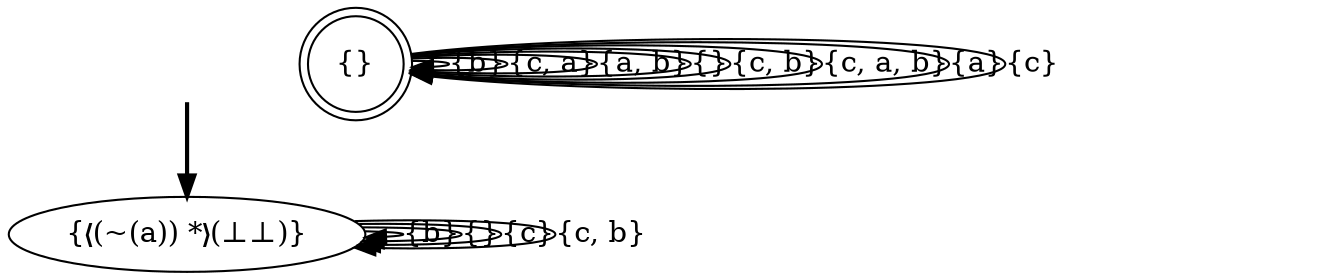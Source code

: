 digraph {
	fake0 [style=invisible]
	"{❬(~(a)) *❭(⊥⊥)}" [root=true]
	"{}" [shape=doublecircle]
	fake0 -> "{❬(~(a)) *❭(⊥⊥)}" [style=bold]
	"{❬(~(a)) *❭(⊥⊥)}" -> "{❬(~(a)) *❭(⊥⊥)}" [label="{b}"]
	"{}" -> "{}" [label="{b}"]
	"{}" -> "{}" [label="{c, a}"]
	"{}" -> "{}" [label="{a, b}"]
	"{}" -> "{}" [label="{}"]
	"{❬(~(a)) *❭(⊥⊥)}" -> "{❬(~(a)) *❭(⊥⊥)}" [label="{}"]
	"{}" -> "{}" [label="{c, b}"]
	"{}" -> "{}" [label="{c, a, b}"]
	"{❬(~(a)) *❭(⊥⊥)}" -> "{❬(~(a)) *❭(⊥⊥)}" [label="{c}"]
	"{❬(~(a)) *❭(⊥⊥)}" -> "{❬(~(a)) *❭(⊥⊥)}" [label="{c, b}"]
	"{}" -> "{}" [label="{a}"]
	"{}" -> "{}" [label="{c}"]
}
